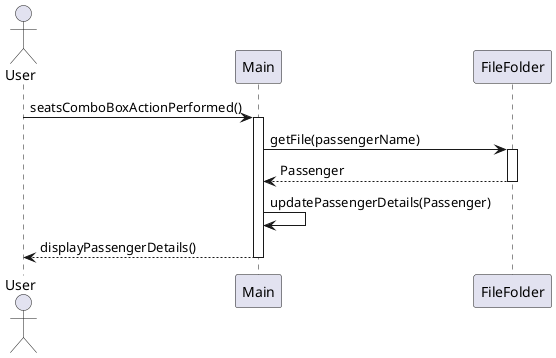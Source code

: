 @startuml
actor User
participant "Main" as M
participant "FileFolder" as FF

User -> M : seatsComboBoxActionPerformed()
activate M
M -> FF : getFile(passengerName)
activate FF
FF --> M : Passenger
deactivate FF
M -> M : updatePassengerDetails(Passenger)
M --> User : displayPassengerDetails()
deactivate M
@enduml



